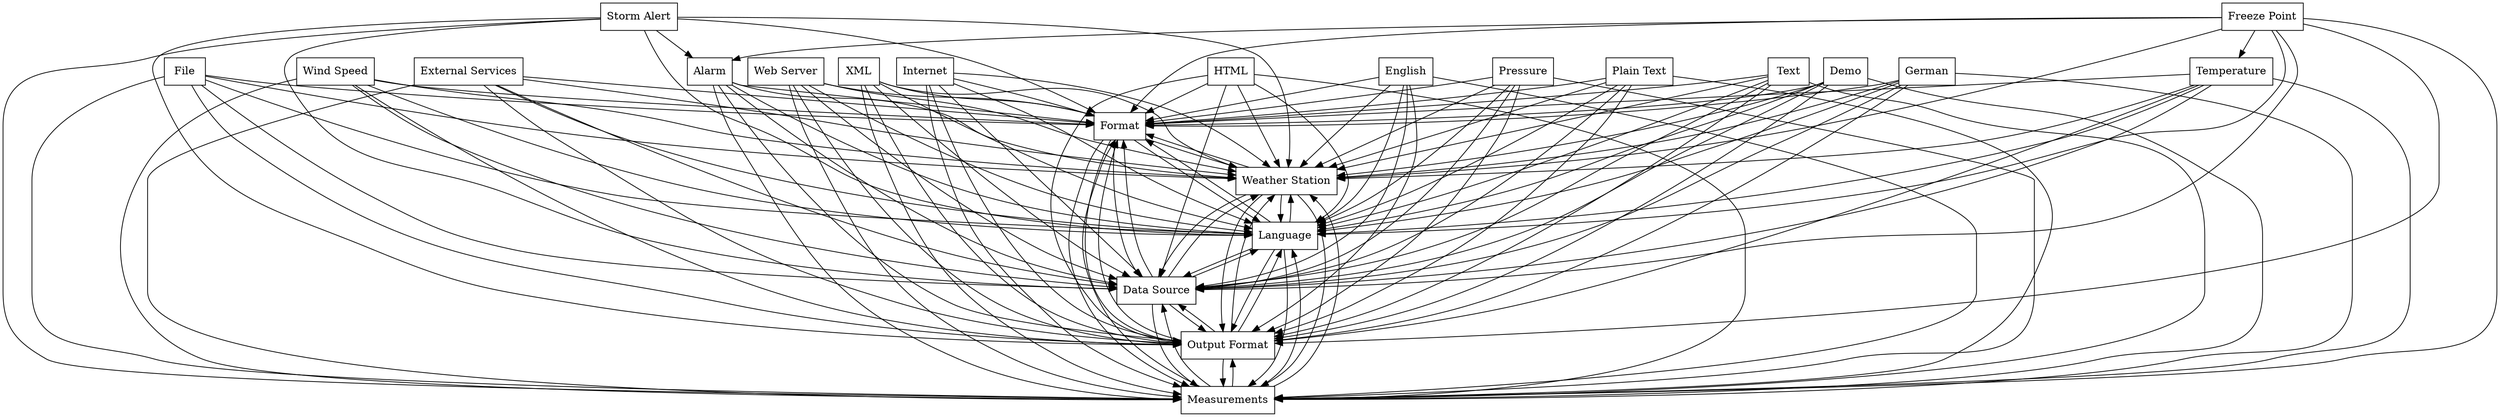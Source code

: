digraph{
graph [rankdir=TB];
node [shape=box];
edge [arrowhead=normal];
0[label="Format",]
1[label="Storm Alert",]
2[label="Plain Text",]
3[label="Freeze Point",]
4[label="Demo",]
5[label="File",]
6[label="Temperature",]
7[label="Web Server",]
8[label="Weather Station",]
9[label="Wind Speed",]
10[label="English",]
11[label="Alarm",]
12[label="Measurements",]
13[label="Text",]
14[label="Output Format",]
15[label="HTML",]
16[label="External Services",]
17[label="Data Source",]
18[label="Language",]
19[label="XML",]
20[label="Pressure",]
21[label="German",]
22[label="Internet",]
0->8[label="",]
0->12[label="",]
0->14[label="",]
0->17[label="",]
0->18[label="",]
1->0[label="",]
1->8[label="",]
1->11[label="",]
1->12[label="",]
1->14[label="",]
1->17[label="",]
1->18[label="",]
2->0[label="",]
2->8[label="",]
2->12[label="",]
2->14[label="",]
2->17[label="",]
2->18[label="",]
3->0[label="",]
3->6[label="",]
3->8[label="",]
3->11[label="",]
3->12[label="",]
3->14[label="",]
3->17[label="",]
3->18[label="",]
4->0[label="",]
4->8[label="",]
4->12[label="",]
4->14[label="",]
4->17[label="",]
4->18[label="",]
5->0[label="",]
5->8[label="",]
5->12[label="",]
5->14[label="",]
5->17[label="",]
5->18[label="",]
6->0[label="",]
6->8[label="",]
6->12[label="",]
6->14[label="",]
6->17[label="",]
6->18[label="",]
7->0[label="",]
7->8[label="",]
7->12[label="",]
7->14[label="",]
7->17[label="",]
7->18[label="",]
8->0[label="",]
8->12[label="",]
8->14[label="",]
8->17[label="",]
8->18[label="",]
9->0[label="",]
9->8[label="",]
9->12[label="",]
9->14[label="",]
9->17[label="",]
9->18[label="",]
10->0[label="",]
10->8[label="",]
10->12[label="",]
10->14[label="",]
10->17[label="",]
10->18[label="",]
11->0[label="",]
11->8[label="",]
11->12[label="",]
11->14[label="",]
11->17[label="",]
11->18[label="",]
12->0[label="",]
12->8[label="",]
12->14[label="",]
12->17[label="",]
12->18[label="",]
13->0[label="",]
13->8[label="",]
13->12[label="",]
13->14[label="",]
13->17[label="",]
13->18[label="",]
14->0[label="",]
14->8[label="",]
14->12[label="",]
14->17[label="",]
14->18[label="",]
15->0[label="",]
15->8[label="",]
15->12[label="",]
15->14[label="",]
15->17[label="",]
15->18[label="",]
16->0[label="",]
16->8[label="",]
16->12[label="",]
16->14[label="",]
16->17[label="",]
16->18[label="",]
17->0[label="",]
17->8[label="",]
17->12[label="",]
17->14[label="",]
17->18[label="",]
18->0[label="",]
18->8[label="",]
18->12[label="",]
18->14[label="",]
18->17[label="",]
19->0[label="",]
19->8[label="",]
19->12[label="",]
19->14[label="",]
19->17[label="",]
19->18[label="",]
20->0[label="",]
20->8[label="",]
20->12[label="",]
20->14[label="",]
20->17[label="",]
20->18[label="",]
21->0[label="",]
21->8[label="",]
21->12[label="",]
21->14[label="",]
21->17[label="",]
21->18[label="",]
22->0[label="",]
22->8[label="",]
22->12[label="",]
22->14[label="",]
22->17[label="",]
22->18[label="",]
}
